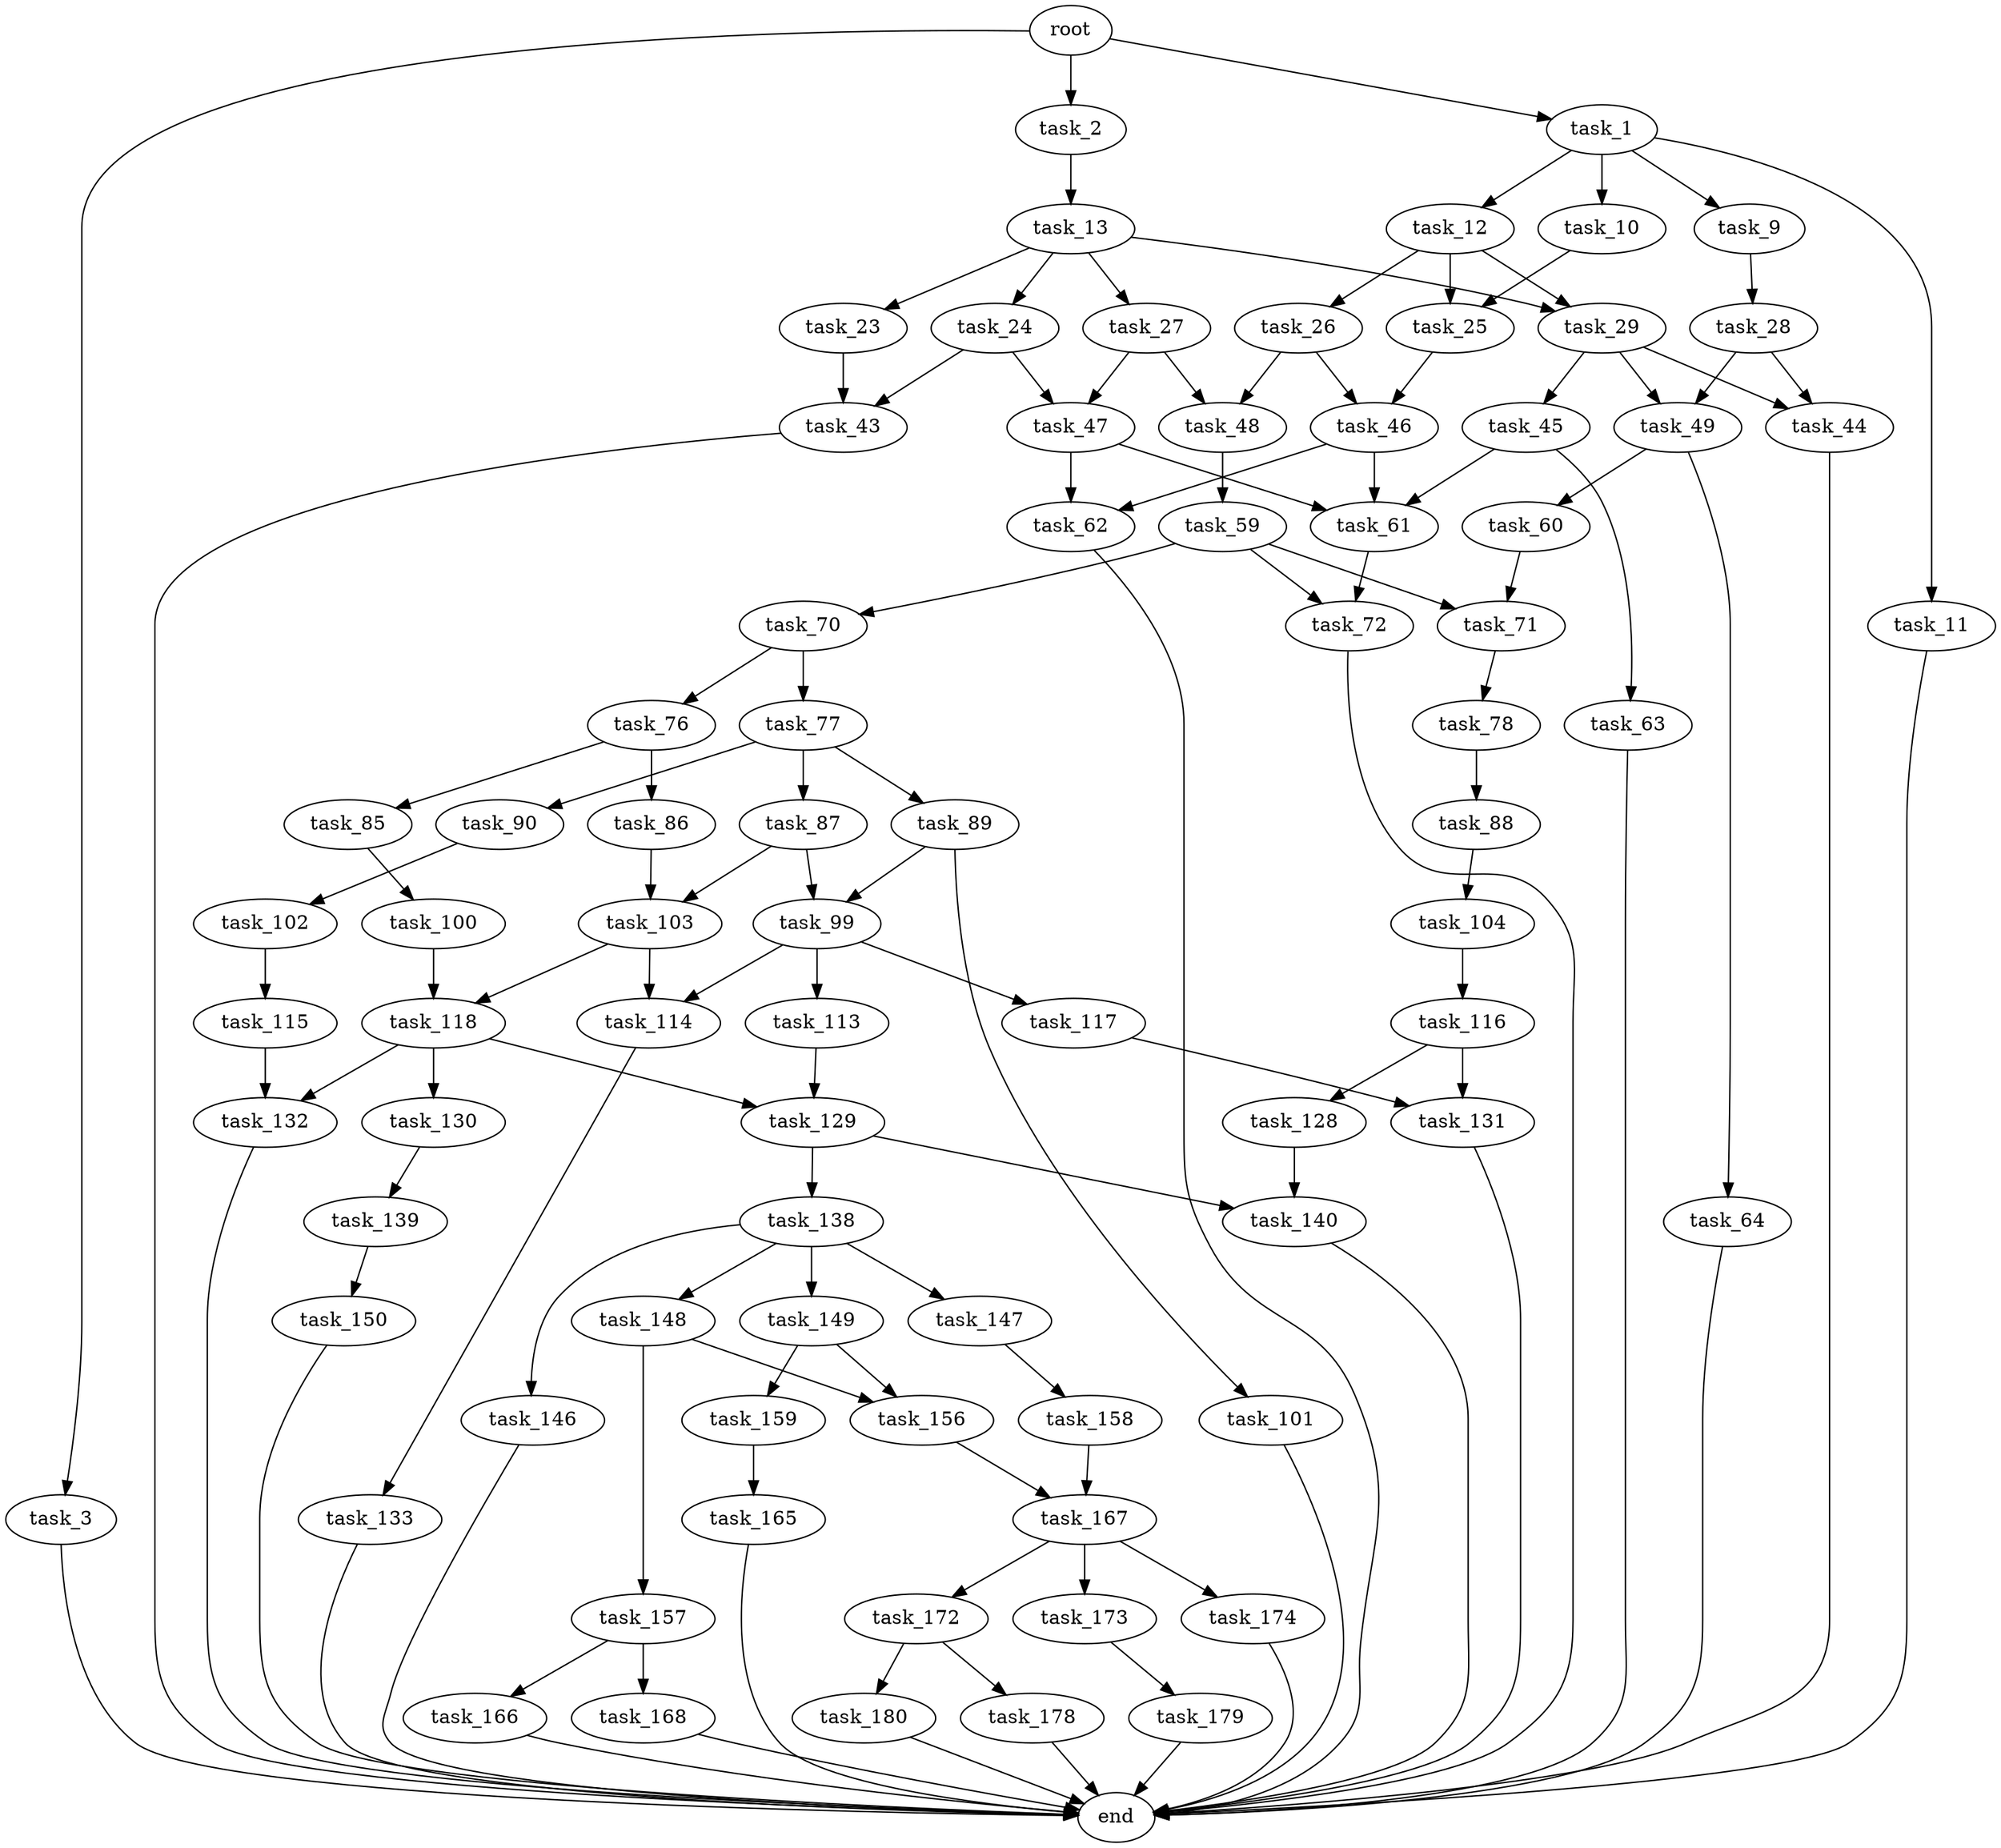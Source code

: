 digraph G {
  root [size="0.000000"];
  task_1 [size="28991029248.000000"];
  task_2 [size="7512999078.000000"];
  task_3 [size="8322464184.000000"];
  task_9 [size="75944405870.000000"];
  task_10 [size="14228060760.000000"];
  task_11 [size="68719476736.000000"];
  task_12 [size="8868027240.000000"];
  task_13 [size="8481488117.000000"];
  end [size="0.000000"];
  task_28 [size="1554662035.000000"];
  task_25 [size="11031910386.000000"];
  task_26 [size="7782533157.000000"];
  task_29 [size="84286397207.000000"];
  task_23 [size="25418016852.000000"];
  task_24 [size="81455284457.000000"];
  task_27 [size="260274453253.000000"];
  task_43 [size="68719476736.000000"];
  task_47 [size="782757789696.000000"];
  task_46 [size="1073741824000.000000"];
  task_48 [size="59863465072.000000"];
  task_44 [size="52814165820.000000"];
  task_49 [size="28991029248.000000"];
  task_45 [size="68719476736.000000"];
  task_61 [size="68719476736.000000"];
  task_63 [size="119781356208.000000"];
  task_62 [size="782757789696.000000"];
  task_59 [size="8589934592.000000"];
  task_60 [size="534132121777.000000"];
  task_64 [size="10802439688.000000"];
  task_70 [size="22942570648.000000"];
  task_71 [size="112686314045.000000"];
  task_72 [size="521052012155.000000"];
  task_76 [size="24075424587.000000"];
  task_77 [size="19534635041.000000"];
  task_78 [size="28283380907.000000"];
  task_85 [size="11668275671.000000"];
  task_86 [size="1367893096073.000000"];
  task_87 [size="16909346844.000000"];
  task_89 [size="231928233984.000000"];
  task_90 [size="134217728000.000000"];
  task_88 [size="18782963396.000000"];
  task_100 [size="39295994487.000000"];
  task_103 [size="43665939281.000000"];
  task_99 [size="36499266713.000000"];
  task_104 [size="2024222696.000000"];
  task_101 [size="549755813888.000000"];
  task_102 [size="549755813888.000000"];
  task_113 [size="68719476736.000000"];
  task_114 [size="176095022197.000000"];
  task_117 [size="202580634415.000000"];
  task_118 [size="1919457505.000000"];
  task_115 [size="8589934592.000000"];
  task_116 [size="17162303770.000000"];
  task_129 [size="8485986055.000000"];
  task_133 [size="345960627944.000000"];
  task_132 [size="1073741824000.000000"];
  task_128 [size="14543109183.000000"];
  task_131 [size="368293445632.000000"];
  task_130 [size="231928233984.000000"];
  task_140 [size="172203738024.000000"];
  task_138 [size="26462506529.000000"];
  task_139 [size="469218156350.000000"];
  task_146 [size="566859578116.000000"];
  task_147 [size="66800946320.000000"];
  task_148 [size="32846188797.000000"];
  task_149 [size="1073741824000.000000"];
  task_150 [size="475229530361.000000"];
  task_158 [size="286856478563.000000"];
  task_156 [size="160875563796.000000"];
  task_157 [size="24331175052.000000"];
  task_159 [size="8589934592.000000"];
  task_167 [size="215503748650.000000"];
  task_166 [size="567798424.000000"];
  task_168 [size="13866669182.000000"];
  task_165 [size="368293445632.000000"];
  task_172 [size="200547994723.000000"];
  task_173 [size="8651178623.000000"];
  task_174 [size="42164851740.000000"];
  task_178 [size="2058389684.000000"];
  task_180 [size="49578634947.000000"];
  task_179 [size="782757789696.000000"];

  root -> task_1 [size="1.000000"];
  root -> task_2 [size="1.000000"];
  root -> task_3 [size="1.000000"];
  task_1 -> task_9 [size="75497472.000000"];
  task_1 -> task_10 [size="75497472.000000"];
  task_1 -> task_11 [size="75497472.000000"];
  task_1 -> task_12 [size="75497472.000000"];
  task_2 -> task_13 [size="134217728.000000"];
  task_3 -> end [size="1.000000"];
  task_9 -> task_28 [size="209715200.000000"];
  task_10 -> task_25 [size="301989888.000000"];
  task_11 -> end [size="1.000000"];
  task_12 -> task_25 [size="411041792.000000"];
  task_12 -> task_26 [size="411041792.000000"];
  task_12 -> task_29 [size="411041792.000000"];
  task_13 -> task_23 [size="209715200.000000"];
  task_13 -> task_24 [size="209715200.000000"];
  task_13 -> task_27 [size="209715200.000000"];
  task_13 -> task_29 [size="209715200.000000"];
  task_28 -> task_44 [size="75497472.000000"];
  task_28 -> task_49 [size="75497472.000000"];
  task_25 -> task_46 [size="301989888.000000"];
  task_26 -> task_46 [size="209715200.000000"];
  task_26 -> task_48 [size="209715200.000000"];
  task_29 -> task_44 [size="75497472.000000"];
  task_29 -> task_45 [size="75497472.000000"];
  task_29 -> task_49 [size="75497472.000000"];
  task_23 -> task_43 [size="679477248.000000"];
  task_24 -> task_43 [size="75497472.000000"];
  task_24 -> task_47 [size="75497472.000000"];
  task_27 -> task_47 [size="301989888.000000"];
  task_27 -> task_48 [size="301989888.000000"];
  task_43 -> end [size="1.000000"];
  task_47 -> task_61 [size="679477248.000000"];
  task_47 -> task_62 [size="679477248.000000"];
  task_46 -> task_61 [size="838860800.000000"];
  task_46 -> task_62 [size="838860800.000000"];
  task_48 -> task_59 [size="75497472.000000"];
  task_44 -> end [size="1.000000"];
  task_49 -> task_60 [size="75497472.000000"];
  task_49 -> task_64 [size="75497472.000000"];
  task_45 -> task_61 [size="134217728.000000"];
  task_45 -> task_63 [size="134217728.000000"];
  task_61 -> task_72 [size="134217728.000000"];
  task_63 -> end [size="1.000000"];
  task_62 -> end [size="1.000000"];
  task_59 -> task_70 [size="33554432.000000"];
  task_59 -> task_71 [size="33554432.000000"];
  task_59 -> task_72 [size="33554432.000000"];
  task_60 -> task_71 [size="838860800.000000"];
  task_64 -> end [size="1.000000"];
  task_70 -> task_76 [size="536870912.000000"];
  task_70 -> task_77 [size="536870912.000000"];
  task_71 -> task_78 [size="209715200.000000"];
  task_72 -> end [size="1.000000"];
  task_76 -> task_85 [size="679477248.000000"];
  task_76 -> task_86 [size="679477248.000000"];
  task_77 -> task_87 [size="75497472.000000"];
  task_77 -> task_89 [size="75497472.000000"];
  task_77 -> task_90 [size="75497472.000000"];
  task_78 -> task_88 [size="679477248.000000"];
  task_85 -> task_100 [size="209715200.000000"];
  task_86 -> task_103 [size="838860800.000000"];
  task_87 -> task_99 [size="33554432.000000"];
  task_87 -> task_103 [size="33554432.000000"];
  task_89 -> task_99 [size="301989888.000000"];
  task_89 -> task_101 [size="301989888.000000"];
  task_90 -> task_102 [size="209715200.000000"];
  task_88 -> task_104 [size="411041792.000000"];
  task_100 -> task_118 [size="679477248.000000"];
  task_103 -> task_114 [size="838860800.000000"];
  task_103 -> task_118 [size="838860800.000000"];
  task_99 -> task_113 [size="33554432.000000"];
  task_99 -> task_114 [size="33554432.000000"];
  task_99 -> task_117 [size="33554432.000000"];
  task_104 -> task_116 [size="75497472.000000"];
  task_101 -> end [size="1.000000"];
  task_102 -> task_115 [size="536870912.000000"];
  task_113 -> task_129 [size="134217728.000000"];
  task_114 -> task_133 [size="411041792.000000"];
  task_117 -> task_131 [size="209715200.000000"];
  task_118 -> task_129 [size="75497472.000000"];
  task_118 -> task_130 [size="75497472.000000"];
  task_118 -> task_132 [size="75497472.000000"];
  task_115 -> task_132 [size="33554432.000000"];
  task_116 -> task_128 [size="301989888.000000"];
  task_116 -> task_131 [size="301989888.000000"];
  task_129 -> task_138 [size="134217728.000000"];
  task_129 -> task_140 [size="134217728.000000"];
  task_133 -> end [size="1.000000"];
  task_132 -> end [size="1.000000"];
  task_128 -> task_140 [size="301989888.000000"];
  task_131 -> end [size="1.000000"];
  task_130 -> task_139 [size="301989888.000000"];
  task_140 -> end [size="1.000000"];
  task_138 -> task_146 [size="679477248.000000"];
  task_138 -> task_147 [size="679477248.000000"];
  task_138 -> task_148 [size="679477248.000000"];
  task_138 -> task_149 [size="679477248.000000"];
  task_139 -> task_150 [size="301989888.000000"];
  task_146 -> end [size="1.000000"];
  task_147 -> task_158 [size="301989888.000000"];
  task_148 -> task_156 [size="838860800.000000"];
  task_148 -> task_157 [size="838860800.000000"];
  task_149 -> task_156 [size="838860800.000000"];
  task_149 -> task_159 [size="838860800.000000"];
  task_150 -> end [size="1.000000"];
  task_158 -> task_167 [size="209715200.000000"];
  task_156 -> task_167 [size="134217728.000000"];
  task_157 -> task_166 [size="411041792.000000"];
  task_157 -> task_168 [size="411041792.000000"];
  task_159 -> task_165 [size="33554432.000000"];
  task_167 -> task_172 [size="209715200.000000"];
  task_167 -> task_173 [size="209715200.000000"];
  task_167 -> task_174 [size="209715200.000000"];
  task_166 -> end [size="1.000000"];
  task_168 -> end [size="1.000000"];
  task_165 -> end [size="1.000000"];
  task_172 -> task_178 [size="838860800.000000"];
  task_172 -> task_180 [size="838860800.000000"];
  task_173 -> task_179 [size="209715200.000000"];
  task_174 -> end [size="1.000000"];
  task_178 -> end [size="1.000000"];
  task_180 -> end [size="1.000000"];
  task_179 -> end [size="1.000000"];
}
